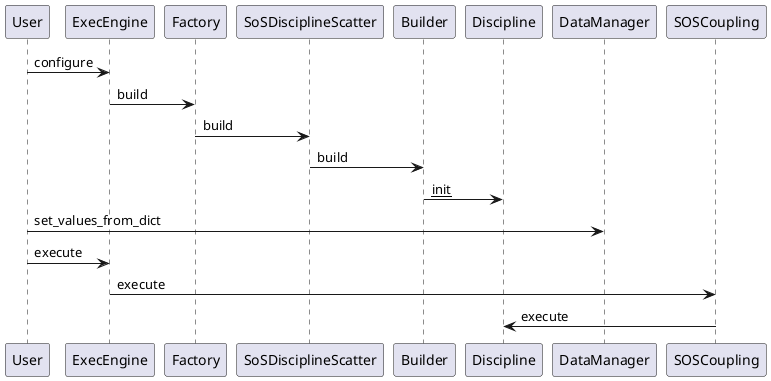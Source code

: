 @startuml
User -> ExecEngine: configure
ExecEngine -> Factory: build

Factory -> SoSDisciplineScatter: build
SoSDisciplineScatter -> Builder: build
Builder -> Discipline: __init__

User -> DataManager: set_values_from_dict
User -> ExecEngine : execute
ExecEngine -> SOSCoupling: execute
SOSCoupling -> Discipline: execute
@enduml

